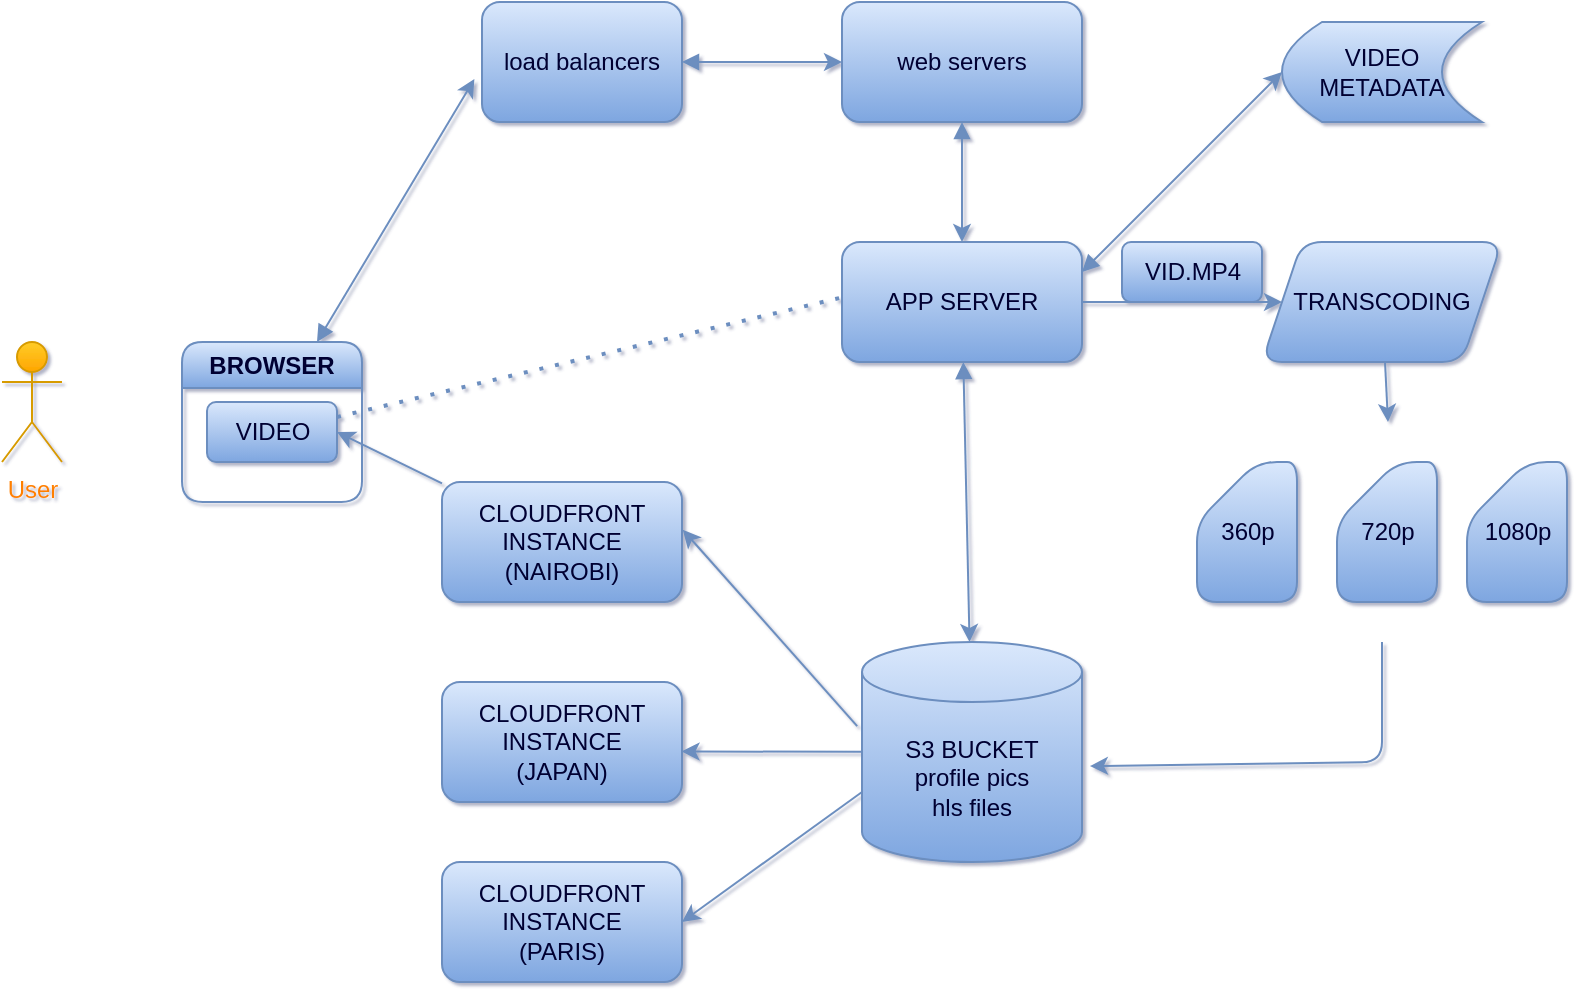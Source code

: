 <mxfile>
    <diagram id="1EZYWDdBYCBk8yoxBtJF" name="Page-1">
        <mxGraphModel dx="1095" dy="293" grid="0" gridSize="10" guides="1" tooltips="1" connect="1" arrows="1" fold="1" page="0" pageScale="1" pageWidth="850" pageHeight="1100" background="#FFFFFF" math="0" shadow="1">
            <root>
                <mxCell id="0"/>
                <mxCell id="1" parent="0"/>
                <mxCell id="2" value="User" style="shape=umlActor;verticalLabelPosition=bottom;verticalAlign=top;html=1;outlineConnect=0;rounded=1;fillColor=#ffcd28;gradientColor=#ffa500;strokeColor=#d79b00;fontColor=#FF8000;" vertex="1" parent="1">
                    <mxGeometry x="50" y="690" width="30" height="60" as="geometry"/>
                </mxCell>
                <mxCell id="44" value="" style="edgeStyle=none;html=1;startArrow=block;startFill=1;rounded=1;fillColor=#dae8fc;strokeColor=#6c8ebf;gradientColor=#7ea6e0;fontColor=#000033;" edge="1" parent="1" source="6" target="7">
                    <mxGeometry relative="1" as="geometry"/>
                </mxCell>
                <mxCell id="6" value="load balancers" style="rounded=1;whiteSpace=wrap;html=1;fillColor=#dae8fc;strokeColor=#6c8ebf;gradientColor=#7ea6e0;fontColor=#000033;" vertex="1" parent="1">
                    <mxGeometry x="290" y="520" width="100" height="60" as="geometry"/>
                </mxCell>
                <mxCell id="45" value="" style="edgeStyle=none;html=1;startArrow=block;startFill=1;rounded=1;fillColor=#dae8fc;strokeColor=#6c8ebf;gradientColor=#7ea6e0;fontColor=#000033;" edge="1" parent="1" source="7" target="8">
                    <mxGeometry relative="1" as="geometry"/>
                </mxCell>
                <mxCell id="7" value="web servers" style="rounded=1;whiteSpace=wrap;html=1;fillColor=#dae8fc;strokeColor=#6c8ebf;gradientColor=#7ea6e0;fontColor=#000033;" vertex="1" parent="1">
                    <mxGeometry x="470" y="520" width="120" height="60" as="geometry"/>
                </mxCell>
                <mxCell id="29" style="edgeStyle=none;html=1;startArrow=block;startFill=1;rounded=1;fillColor=#dae8fc;strokeColor=#6c8ebf;gradientColor=#7ea6e0;fontColor=#000033;" edge="1" parent="1" source="8" target="10">
                    <mxGeometry relative="1" as="geometry"/>
                </mxCell>
                <mxCell id="30" style="edgeStyle=none;html=1;rounded=1;fillColor=#dae8fc;strokeColor=#6c8ebf;gradientColor=#7ea6e0;fontColor=#000033;" edge="1" parent="1" source="8" target="14">
                    <mxGeometry relative="1" as="geometry"/>
                </mxCell>
                <mxCell id="46" style="edgeStyle=none;html=1;exitX=1;exitY=0.25;exitDx=0;exitDy=0;entryX=0;entryY=0.5;entryDx=0;entryDy=0;startArrow=block;startFill=1;rounded=1;fillColor=#dae8fc;strokeColor=#6c8ebf;gradientColor=#7ea6e0;fontColor=#000033;" edge="1" parent="1" source="8" target="16">
                    <mxGeometry relative="1" as="geometry"/>
                </mxCell>
                <mxCell id="8" value="APP SERVER" style="rounded=1;whiteSpace=wrap;html=1;fillColor=#dae8fc;strokeColor=#6c8ebf;gradientColor=#7ea6e0;fontColor=#000033;" vertex="1" parent="1">
                    <mxGeometry x="470" y="640" width="120" height="60" as="geometry"/>
                </mxCell>
                <mxCell id="36" style="edgeStyle=none;html=1;entryX=0.998;entryY=0.579;entryDx=0;entryDy=0;entryPerimeter=0;rounded=1;fillColor=#dae8fc;strokeColor=#6c8ebf;gradientColor=#7ea6e0;fontColor=#000033;" edge="1" parent="1" source="10" target="33">
                    <mxGeometry relative="1" as="geometry"/>
                </mxCell>
                <mxCell id="37" style="edgeStyle=none;html=1;entryX=1.003;entryY=0.398;entryDx=0;entryDy=0;entryPerimeter=0;exitX=-0.022;exitY=0.382;exitDx=0;exitDy=0;exitPerimeter=0;rounded=1;fillColor=#dae8fc;strokeColor=#6c8ebf;gradientColor=#7ea6e0;fontColor=#000033;" edge="1" parent="1" source="10" target="22">
                    <mxGeometry relative="1" as="geometry"/>
                </mxCell>
                <mxCell id="38" style="edgeStyle=none;html=1;entryX=1;entryY=0.5;entryDx=0;entryDy=0;exitX=0;exitY=0;exitDx=0;exitDy=75;exitPerimeter=0;rounded=1;fillColor=#dae8fc;strokeColor=#6c8ebf;gradientColor=#7ea6e0;fontColor=#000033;" edge="1" parent="1" source="10" target="35">
                    <mxGeometry relative="1" as="geometry"/>
                </mxCell>
                <mxCell id="10" value="S3 BUCKET&lt;br&gt;profile pics&lt;br&gt;hls files" style="shape=cylinder3;whiteSpace=wrap;html=1;boundedLbl=1;backgroundOutline=1;size=15;rounded=1;fillColor=#dae8fc;strokeColor=#6c8ebf;gradientColor=#7ea6e0;fontColor=#000033;" vertex="1" parent="1">
                    <mxGeometry x="480" y="840" width="110" height="110" as="geometry"/>
                </mxCell>
                <mxCell id="31" style="edgeStyle=none;html=1;rounded=1;fillColor=#dae8fc;strokeColor=#6c8ebf;gradientColor=#7ea6e0;fontColor=#000033;" edge="1" parent="1" source="14">
                    <mxGeometry relative="1" as="geometry">
                        <mxPoint x="743" y="730" as="targetPoint"/>
                    </mxGeometry>
                </mxCell>
                <mxCell id="14" value="TRANSCODING" style="shape=parallelogram;perimeter=parallelogramPerimeter;whiteSpace=wrap;html=1;fixedSize=1;rounded=1;fillColor=#dae8fc;strokeColor=#6c8ebf;gradientColor=#7ea6e0;fontColor=#000033;" vertex="1" parent="1">
                    <mxGeometry x="680" y="640" width="120" height="60" as="geometry"/>
                </mxCell>
                <mxCell id="16" value="VIDEO METADATA" style="shape=dataStorage;whiteSpace=wrap;html=1;fixedSize=1;rounded=1;fillColor=#dae8fc;strokeColor=#6c8ebf;gradientColor=#7ea6e0;fontColor=#000033;" vertex="1" parent="1">
                    <mxGeometry x="690" y="530" width="100" height="50" as="geometry"/>
                </mxCell>
                <mxCell id="48" style="edgeStyle=none;html=1;startArrow=none;startFill=0;entryX=1;entryY=0.5;entryDx=0;entryDy=0;rounded=1;fillColor=#dae8fc;strokeColor=#6c8ebf;gradientColor=#7ea6e0;fontColor=#000033;" edge="1" parent="1" source="22" target="41">
                    <mxGeometry relative="1" as="geometry">
                        <mxPoint x="230" y="740" as="targetPoint"/>
                    </mxGeometry>
                </mxCell>
                <mxCell id="22" value="CLOUDFRONT&lt;br&gt;INSTANCE&lt;br&gt;(NAIROBI)" style="rounded=1;whiteSpace=wrap;html=1;fillColor=#dae8fc;strokeColor=#6c8ebf;gradientColor=#7ea6e0;fontColor=#000033;" vertex="1" parent="1">
                    <mxGeometry x="270" y="760" width="120" height="60" as="geometry"/>
                </mxCell>
                <mxCell id="25" value="360p" style="shape=card;whiteSpace=wrap;html=1;rounded=1;fillColor=#dae8fc;strokeColor=#6c8ebf;gradientColor=#7ea6e0;fontColor=#000033;" vertex="1" parent="1">
                    <mxGeometry x="647.5" y="750" width="50" height="70" as="geometry"/>
                </mxCell>
                <mxCell id="32" style="edgeStyle=none;html=1;entryX=1.036;entryY=0.564;entryDx=0;entryDy=0;entryPerimeter=0;rounded=1;fillColor=#dae8fc;strokeColor=#6c8ebf;gradientColor=#7ea6e0;fontColor=#000033;" edge="1" parent="1" target="10">
                    <mxGeometry relative="1" as="geometry">
                        <Array as="points">
                            <mxPoint x="740" y="900"/>
                        </Array>
                        <mxPoint x="740" y="840" as="sourcePoint"/>
                    </mxGeometry>
                </mxCell>
                <mxCell id="27" value="720p" style="shape=card;whiteSpace=wrap;html=1;rounded=1;fillColor=#dae8fc;strokeColor=#6c8ebf;gradientColor=#7ea6e0;fontColor=#000033;" vertex="1" parent="1">
                    <mxGeometry x="717.5" y="750" width="50" height="70" as="geometry"/>
                </mxCell>
                <mxCell id="28" value="1080p" style="shape=card;whiteSpace=wrap;html=1;rounded=1;fillColor=#dae8fc;strokeColor=#6c8ebf;gradientColor=#7ea6e0;fontColor=#000033;" vertex="1" parent="1">
                    <mxGeometry x="782.5" y="750" width="50" height="70" as="geometry"/>
                </mxCell>
                <mxCell id="33" value="CLOUDFRONT&lt;br&gt;INSTANCE&lt;br&gt;(JAPAN)" style="rounded=1;whiteSpace=wrap;html=1;fillColor=#dae8fc;strokeColor=#6c8ebf;gradientColor=#7ea6e0;fontColor=#000033;" vertex="1" parent="1">
                    <mxGeometry x="270" y="860" width="120" height="60" as="geometry"/>
                </mxCell>
                <mxCell id="35" value="CLOUDFRONT&lt;br&gt;INSTANCE&lt;br&gt;(PARIS)" style="rounded=1;whiteSpace=wrap;html=1;fillColor=#dae8fc;strokeColor=#6c8ebf;gradientColor=#7ea6e0;fontColor=#000033;" vertex="1" parent="1">
                    <mxGeometry x="270" y="950" width="120" height="60" as="geometry"/>
                </mxCell>
                <mxCell id="43" style="edgeStyle=none;html=1;entryX=-0.038;entryY=0.642;entryDx=0;entryDy=0;entryPerimeter=0;startArrow=block;startFill=1;exitX=0.75;exitY=0;exitDx=0;exitDy=0;rounded=1;fillColor=#dae8fc;strokeColor=#6c8ebf;gradientColor=#7ea6e0;fontColor=#000033;" edge="1" parent="1" source="40" target="6">
                    <mxGeometry relative="1" as="geometry"/>
                </mxCell>
                <mxCell id="40" value="BROWSER" style="swimlane;whiteSpace=wrap;html=1;rounded=1;fillColor=#dae8fc;strokeColor=#6c8ebf;gradientColor=#7ea6e0;fontColor=#000033;" vertex="1" parent="1">
                    <mxGeometry x="140" y="690" width="90" height="80" as="geometry">
                        <mxRectangle x="140" y="690" width="100" height="30" as="alternateBounds"/>
                    </mxGeometry>
                </mxCell>
                <mxCell id="41" value="VIDEO" style="whiteSpace=wrap;html=1;rounded=1;fillColor=#dae8fc;strokeColor=#6c8ebf;gradientColor=#7ea6e0;fontColor=#000033;" vertex="1" parent="40">
                    <mxGeometry x="12.5" y="30" width="65" height="30" as="geometry"/>
                </mxCell>
                <mxCell id="47" value="VID.MP4" style="text;html=1;align=center;verticalAlign=middle;resizable=0;points=[];autosize=1;strokeColor=#6c8ebf;fillColor=#dae8fc;rounded=1;gradientColor=#7ea6e0;fontColor=#000033;" vertex="1" parent="1">
                    <mxGeometry x="610" y="640" width="70" height="30" as="geometry"/>
                </mxCell>
                <mxCell id="50" value="" style="endArrow=none;dashed=1;html=1;dashPattern=1 3;strokeWidth=2;exitX=1;exitY=0.25;exitDx=0;exitDy=0;rounded=1;fillColor=#dae8fc;strokeColor=#6c8ebf;gradientColor=#7ea6e0;fontColor=#000033;" edge="1" parent="1" source="41">
                    <mxGeometry width="50" height="50" relative="1" as="geometry">
                        <mxPoint x="423" y="717" as="sourcePoint"/>
                        <mxPoint x="473" y="667" as="targetPoint"/>
                    </mxGeometry>
                </mxCell>
            </root>
        </mxGraphModel>
    </diagram>
</mxfile>
